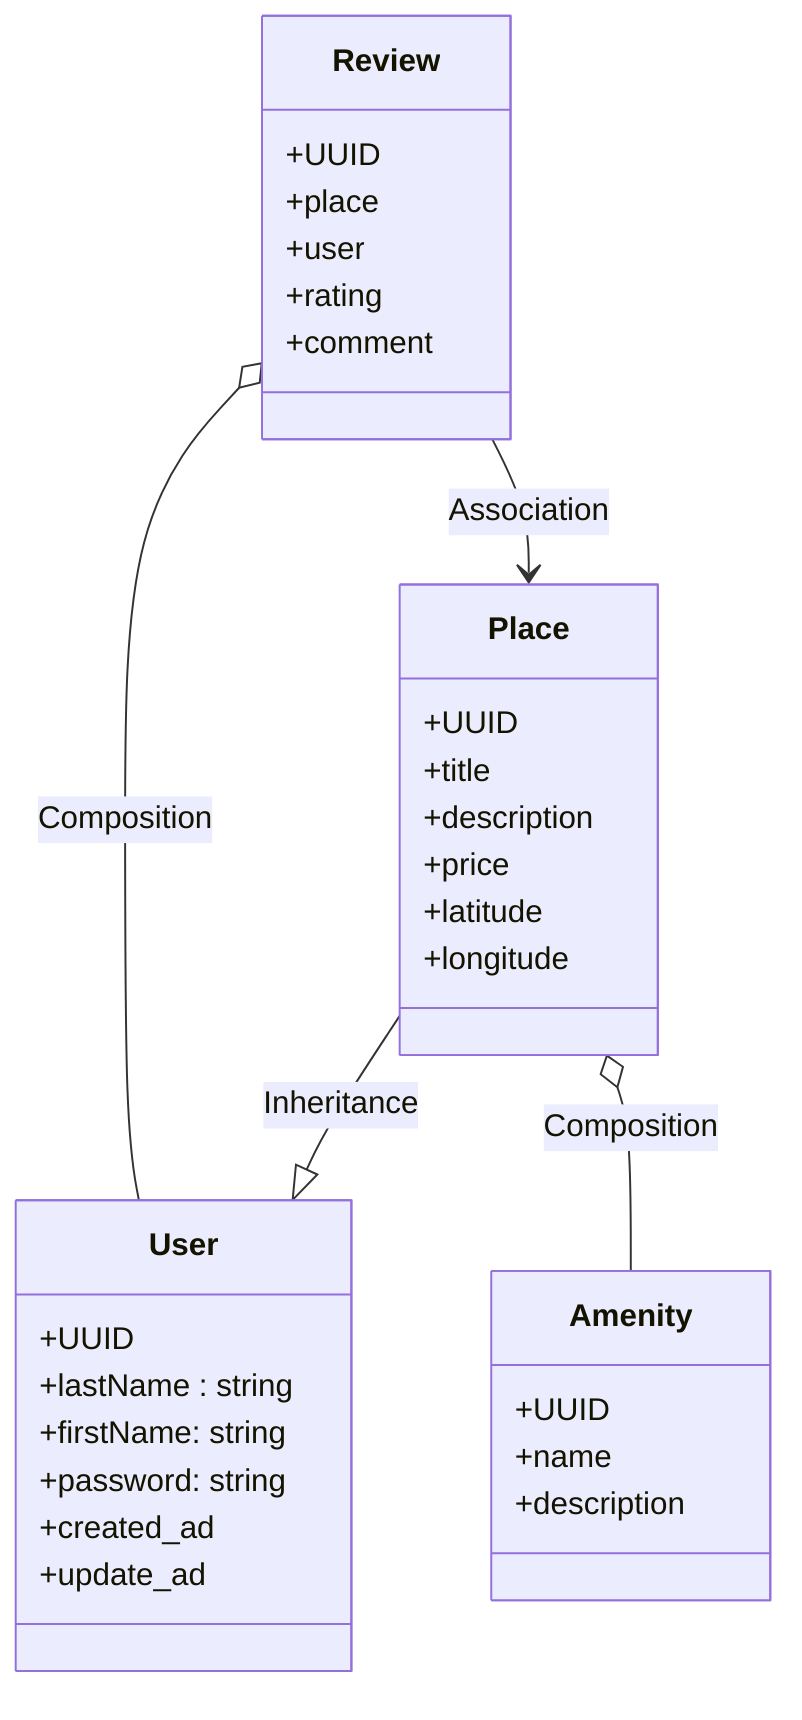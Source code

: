 classDiagram
class User {
    +UUID
    +lastName : string
    +firstName: string
    +password: string
    +created_ad
    +update_ad
}
class Place {
    +UUID
    +title
    +description
    +price
    +latitude
    +longitude
}
class Review {
    +UUID
    +place
    +user
    +rating
    +comment
}
class Amenity {
    +UUID
    +name
    +description
}
Place --|> User : Inheritance
Review o-- User : Composition
Review --> Place : Association
Place o-- Amenity : Composition